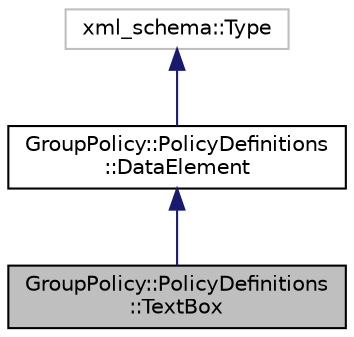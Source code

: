 digraph "GroupPolicy::PolicyDefinitions::TextBox"
{
 // LATEX_PDF_SIZE
  edge [fontname="Helvetica",fontsize="10",labelfontname="Helvetica",labelfontsize="10"];
  node [fontname="Helvetica",fontsize="10",shape=record];
  Node1 [label="GroupPolicy::PolicyDefinitions\l::TextBox",height=0.2,width=0.4,color="black", fillcolor="grey75", style="filled", fontcolor="black",tooltip="Class corresponding to the TextBox schema type."];
  Node2 -> Node1 [dir="back",color="midnightblue",fontsize="10",style="solid",fontname="Helvetica"];
  Node2 [label="GroupPolicy::PolicyDefinitions\l::DataElement",height=0.2,width=0.4,color="black", fillcolor="white", style="filled",URL="$class_group_policy_1_1_policy_definitions_1_1_data_element.html",tooltip="Class corresponding to the DataElement schema type."];
  Node3 -> Node2 [dir="back",color="midnightblue",fontsize="10",style="solid",fontname="Helvetica"];
  Node3 [label="xml_schema::Type",height=0.2,width=0.4,color="grey75", fillcolor="white", style="filled",tooltip=" "];
}
